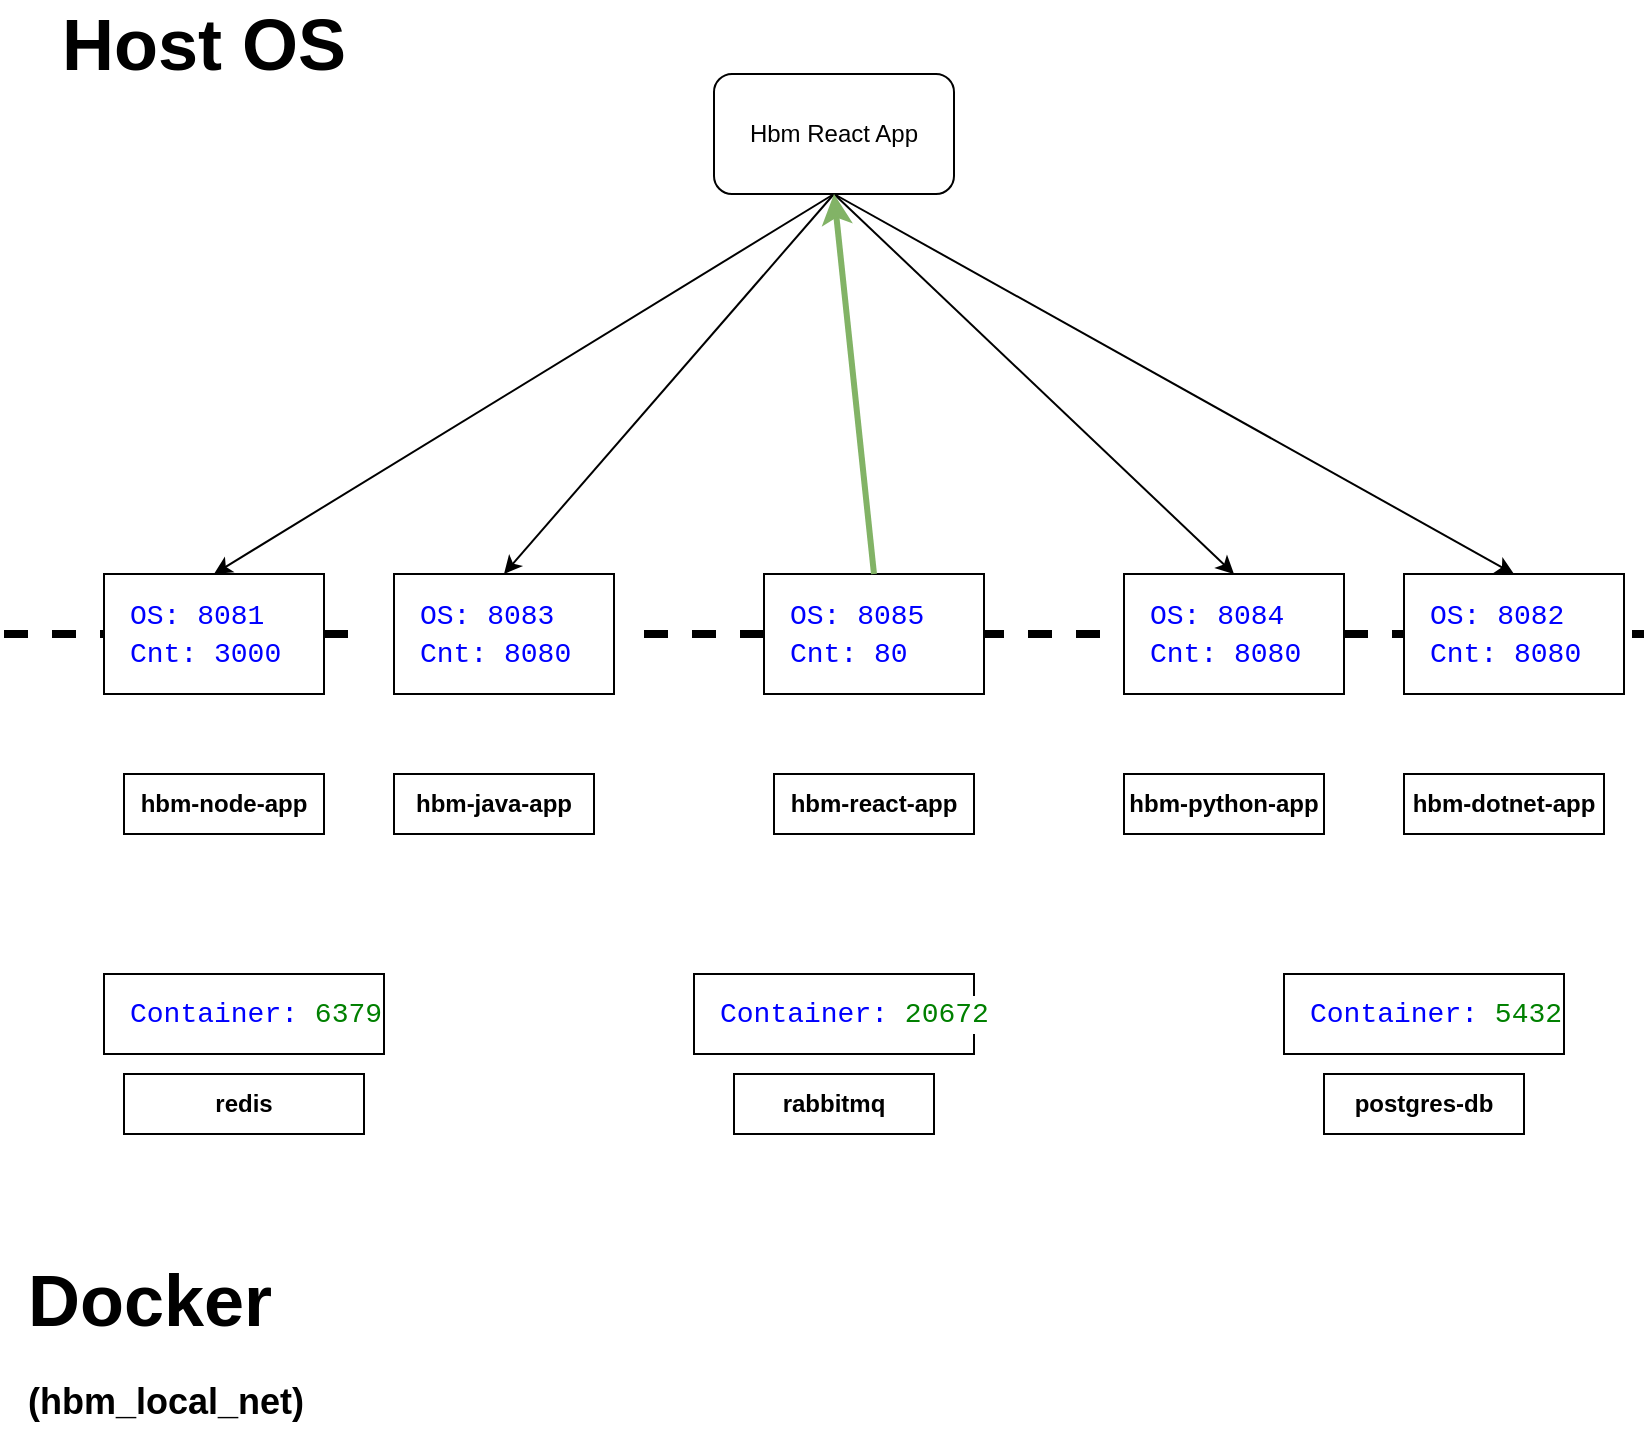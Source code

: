 <mxfile version="26.0.9">
  <diagram name="Page-1" id="Hd1QctK_ycgthDyzwRJV">
    <mxGraphModel dx="1562" dy="917" grid="1" gridSize="10" guides="1" tooltips="1" connect="1" arrows="1" fold="1" page="1" pageScale="1" pageWidth="850" pageHeight="1100" math="0" shadow="0">
      <root>
        <mxCell id="0" />
        <mxCell id="1" parent="0" />
        <mxCell id="LFHjzcVOOhwiKR8U0p6x-2" value="Host OS" style="text;html=1;align=center;verticalAlign=middle;whiteSpace=wrap;rounded=0;fontStyle=1;fontSize=36;" parent="1" vertex="1">
          <mxGeometry x="15" y="130" width="190" height="30" as="geometry" />
        </mxCell>
        <mxCell id="LFHjzcVOOhwiKR8U0p6x-4" value="Docker&lt;div&gt;&lt;font style=&quot;font-size: 18px;&quot;&gt;(hbm_local_net)&lt;/font&gt;&lt;/div&gt;" style="text;html=1;align=left;verticalAlign=middle;whiteSpace=wrap;rounded=0;fontStyle=1;fontSize=36;" parent="1" vertex="1">
          <mxGeometry x="20" y="780" width="60" height="30" as="geometry" />
        </mxCell>
        <mxCell id="LFHjzcVOOhwiKR8U0p6x-7" value="redis" style="rounded=0;whiteSpace=wrap;html=1;fontStyle=1" parent="1" vertex="1">
          <mxGeometry x="70" y="660" width="120" height="30" as="geometry" />
        </mxCell>
        <mxCell id="LFHjzcVOOhwiKR8U0p6x-8" value="postgres-db" style="rounded=0;whiteSpace=wrap;html=1;fontStyle=1" parent="1" vertex="1">
          <mxGeometry x="670" y="660" width="100" height="30" as="geometry" />
        </mxCell>
        <mxCell id="LFHjzcVOOhwiKR8U0p6x-9" value="rabbitmq" style="rounded=0;whiteSpace=wrap;html=1;fontStyle=1" parent="1" vertex="1">
          <mxGeometry x="375" y="660" width="100" height="30" as="geometry" />
        </mxCell>
        <mxCell id="LFHjzcVOOhwiKR8U0p6x-11" value="" style="endArrow=none;dashed=1;html=1;rounded=0;strokeWidth=4;" parent="1" source="PhkMaT-kQFNF9_gTiUD9-9" edge="1">
          <mxGeometry width="50" height="50" relative="1" as="geometry">
            <mxPoint x="330" y="440" as="sourcePoint" />
            <mxPoint x="830" y="440" as="targetPoint" />
          </mxGeometry>
        </mxCell>
        <mxCell id="LFHjzcVOOhwiKR8U0p6x-13" value="&lt;div&gt;Hbm React App&lt;/div&gt;" style="rounded=1;whiteSpace=wrap;html=1;" parent="1" vertex="1">
          <mxGeometry x="365" y="160" width="120" height="60" as="geometry" />
        </mxCell>
        <mxCell id="LFHjzcVOOhwiKR8U0p6x-15" value="" style="endArrow=classic;html=1;rounded=0;exitX=0.5;exitY=1;exitDx=0;exitDy=0;entryX=0.5;entryY=0;entryDx=0;entryDy=0;" parent="1" source="LFHjzcVOOhwiKR8U0p6x-13" target="LFHjzcVOOhwiKR8U0p6x-16" edge="1">
          <mxGeometry width="50" height="50" relative="1" as="geometry">
            <mxPoint x="400" y="500" as="sourcePoint" />
            <mxPoint x="170" y="380" as="targetPoint" />
          </mxGeometry>
        </mxCell>
        <mxCell id="LFHjzcVOOhwiKR8U0p6x-17" value="" style="endArrow=none;dashed=1;html=1;rounded=0;strokeWidth=4;" parent="1" target="LFHjzcVOOhwiKR8U0p6x-16" edge="1">
          <mxGeometry width="50" height="50" relative="1" as="geometry">
            <mxPoint x="10" y="440" as="sourcePoint" />
            <mxPoint x="830" y="440" as="targetPoint" />
          </mxGeometry>
        </mxCell>
        <mxCell id="LFHjzcVOOhwiKR8U0p6x-16" value="&lt;div style=&quot;background-color: rgb(255, 255, 255); font-family: Consolas, &amp;quot;Courier New&amp;quot;, monospace; font-size: 14px; line-height: 19px; white-space: pre;&quot;&gt;&lt;span style=&quot;color: rgb(0, 0, 255);&quot;&gt;OS: 8081&lt;br&gt;Cnt: 3000&lt;/span&gt;&lt;/div&gt;" style="rounded=0;whiteSpace=wrap;html=1;align=left;spacingLeft=11;" parent="1" vertex="1">
          <mxGeometry x="60" y="410" width="110" height="60" as="geometry" />
        </mxCell>
        <mxCell id="LFHjzcVOOhwiKR8U0p6x-23" value="" style="endArrow=classic;html=1;rounded=0;exitX=0.5;exitY=1;exitDx=0;exitDy=0;entryX=0.5;entryY=0;entryDx=0;entryDy=0;" parent="1" source="LFHjzcVOOhwiKR8U0p6x-13" edge="1">
          <mxGeometry width="50" height="50" relative="1" as="geometry">
            <mxPoint x="435" y="230" as="sourcePoint" />
            <mxPoint x="260" y="410" as="targetPoint" />
          </mxGeometry>
        </mxCell>
        <mxCell id="LFHjzcVOOhwiKR8U0p6x-24" value="" style="endArrow=classic;html=1;rounded=0;exitX=0.5;exitY=1;exitDx=0;exitDy=0;entryX=0.5;entryY=0;entryDx=0;entryDy=0;" parent="1" source="LFHjzcVOOhwiKR8U0p6x-13" target="PhkMaT-kQFNF9_gTiUD9-11" edge="1">
          <mxGeometry width="50" height="50" relative="1" as="geometry">
            <mxPoint x="435" y="230" as="sourcePoint" />
            <mxPoint x="730" y="410" as="targetPoint" />
          </mxGeometry>
        </mxCell>
        <mxCell id="LFHjzcVOOhwiKR8U0p6x-26" value="&lt;div style=&quot;background-color: rgb(255, 255, 255); font-family: Consolas, &amp;quot;Courier New&amp;quot;, monospace; font-size: 14px; line-height: 19px; white-space: pre;&quot;&gt;&lt;span style=&quot;color: rgb(0, 0, 255);&quot;&gt;Container: &lt;/span&gt;&lt;span style=&quot;color: rgb(0, 128, 0);&quot;&gt;6379&lt;/span&gt;&lt;/div&gt;" style="rounded=0;whiteSpace=wrap;html=1;align=left;spacingLeft=11;" parent="1" vertex="1">
          <mxGeometry x="60" y="610" width="140" height="40" as="geometry" />
        </mxCell>
        <mxCell id="LFHjzcVOOhwiKR8U0p6x-27" value="&lt;div style=&quot;background-color: rgb(255, 255, 255); font-family: Consolas, &amp;quot;Courier New&amp;quot;, monospace; font-size: 14px; line-height: 19px; white-space: pre;&quot;&gt;&lt;span style=&quot;color: rgb(0, 0, 255);&quot;&gt;Container: &lt;/span&gt;&lt;span style=&quot;color: rgb(0, 128, 0);&quot;&gt;20672&lt;/span&gt;&lt;/div&gt;" style="rounded=0;whiteSpace=wrap;html=1;align=left;spacingLeft=11;" parent="1" vertex="1">
          <mxGeometry x="355" y="610" width="140" height="40" as="geometry" />
        </mxCell>
        <mxCell id="LFHjzcVOOhwiKR8U0p6x-28" value="&lt;div style=&quot;background-color: rgb(255, 255, 255); font-family: Consolas, &amp;quot;Courier New&amp;quot;, monospace; font-size: 14px; line-height: 19px; white-space: pre;&quot;&gt;&lt;span style=&quot;color: rgb(0, 0, 255);&quot;&gt;Container: &lt;/span&gt;&lt;span style=&quot;color: rgb(0, 128, 0);&quot;&gt;5432&lt;/span&gt;&lt;/div&gt;" style="rounded=0;whiteSpace=wrap;html=1;align=left;spacingLeft=11;" parent="1" vertex="1">
          <mxGeometry x="650" y="610" width="140" height="40" as="geometry" />
        </mxCell>
        <mxCell id="PhkMaT-kQFNF9_gTiUD9-1" value="hbm-node-app" style="rounded=0;whiteSpace=wrap;html=1;fontStyle=1" vertex="1" parent="1">
          <mxGeometry x="70" y="510" width="100" height="30" as="geometry" />
        </mxCell>
        <mxCell id="PhkMaT-kQFNF9_gTiUD9-2" value="hbm-java-app" style="rounded=0;whiteSpace=wrap;html=1;fontStyle=1" vertex="1" parent="1">
          <mxGeometry x="205" y="510" width="100" height="30" as="geometry" />
        </mxCell>
        <mxCell id="PhkMaT-kQFNF9_gTiUD9-3" value="hbm-dotnet-app" style="rounded=0;whiteSpace=wrap;html=1;fontStyle=1" vertex="1" parent="1">
          <mxGeometry x="710" y="510" width="100" height="30" as="geometry" />
        </mxCell>
        <mxCell id="PhkMaT-kQFNF9_gTiUD9-4" value="hbm-python-app" style="rounded=0;whiteSpace=wrap;html=1;fontStyle=1" vertex="1" parent="1">
          <mxGeometry x="570" y="510" width="100" height="30" as="geometry" />
        </mxCell>
        <mxCell id="PhkMaT-kQFNF9_gTiUD9-5" value="hbm-react-app" style="rounded=0;whiteSpace=wrap;html=1;fontStyle=1" vertex="1" parent="1">
          <mxGeometry x="395" y="510" width="100" height="30" as="geometry" />
        </mxCell>
        <mxCell id="PhkMaT-kQFNF9_gTiUD9-6" value="" style="endArrow=none;dashed=1;html=1;rounded=0;strokeWidth=4;" edge="1" parent="1" source="LFHjzcVOOhwiKR8U0p6x-16">
          <mxGeometry width="50" height="50" relative="1" as="geometry">
            <mxPoint x="170" y="440" as="sourcePoint" />
            <mxPoint x="190" y="440" as="targetPoint" />
          </mxGeometry>
        </mxCell>
        <mxCell id="PhkMaT-kQFNF9_gTiUD9-7" value="&lt;div style=&quot;background-color: rgb(255, 255, 255); font-family: Consolas, &amp;quot;Courier New&amp;quot;, monospace; font-size: 14px; line-height: 19px; white-space: pre;&quot;&gt;&lt;span style=&quot;color: rgb(0, 0, 255);&quot;&gt;OS: 8083&lt;br&gt;Cnt: 8080&lt;/span&gt;&lt;/div&gt;" style="rounded=0;whiteSpace=wrap;html=1;align=left;spacingLeft=11;" vertex="1" parent="1">
          <mxGeometry x="205" y="410" width="110" height="60" as="geometry" />
        </mxCell>
        <mxCell id="PhkMaT-kQFNF9_gTiUD9-10" value="" style="endArrow=none;dashed=1;html=1;rounded=0;strokeWidth=4;" edge="1" parent="1" target="PhkMaT-kQFNF9_gTiUD9-9">
          <mxGeometry width="50" height="50" relative="1" as="geometry">
            <mxPoint x="330" y="440" as="sourcePoint" />
            <mxPoint x="830" y="440" as="targetPoint" />
          </mxGeometry>
        </mxCell>
        <mxCell id="PhkMaT-kQFNF9_gTiUD9-8" value="&lt;div style=&quot;background-color: rgb(255, 255, 255); font-family: Consolas, &amp;quot;Courier New&amp;quot;, monospace; font-size: 14px; line-height: 19px; white-space: pre;&quot;&gt;&lt;span style=&quot;color: rgb(0, 0, 255);&quot;&gt;OS: 8085&lt;br&gt;Cnt: 80&lt;/span&gt;&lt;/div&gt;" style="rounded=0;whiteSpace=wrap;html=1;align=left;spacingLeft=11;" vertex="1" parent="1">
          <mxGeometry x="390" y="410" width="110" height="60" as="geometry" />
        </mxCell>
        <mxCell id="PhkMaT-kQFNF9_gTiUD9-9" value="&lt;div style=&quot;background-color: rgb(255, 255, 255); font-family: Consolas, &amp;quot;Courier New&amp;quot;, monospace; font-size: 14px; line-height: 19px; white-space: pre;&quot;&gt;&lt;span style=&quot;color: rgb(0, 0, 255);&quot;&gt;OS: 8084&lt;br&gt;Cnt: 8080&lt;/span&gt;&lt;/div&gt;" style="rounded=0;whiteSpace=wrap;html=1;align=left;spacingLeft=11;" vertex="1" parent="1">
          <mxGeometry x="570" y="410" width="110" height="60" as="geometry" />
        </mxCell>
        <mxCell id="PhkMaT-kQFNF9_gTiUD9-11" value="&lt;div style=&quot;background-color: rgb(255, 255, 255); font-family: Consolas, &amp;quot;Courier New&amp;quot;, monospace; font-size: 14px; line-height: 19px; white-space: pre;&quot;&gt;&lt;span style=&quot;color: rgb(0, 0, 255);&quot;&gt;OS: 8082&lt;br&gt;Cnt: 8080&lt;/span&gt;&lt;/div&gt;" style="rounded=0;whiteSpace=wrap;html=1;align=left;spacingLeft=11;" vertex="1" parent="1">
          <mxGeometry x="710" y="410" width="110" height="60" as="geometry" />
        </mxCell>
        <mxCell id="PhkMaT-kQFNF9_gTiUD9-12" value="" style="endArrow=classic;html=1;rounded=0;exitX=0.5;exitY=1;exitDx=0;exitDy=0;entryX=0.5;entryY=0;entryDx=0;entryDy=0;" edge="1" parent="1" source="LFHjzcVOOhwiKR8U0p6x-13" target="PhkMaT-kQFNF9_gTiUD9-9">
          <mxGeometry width="50" height="50" relative="1" as="geometry">
            <mxPoint x="435" y="230" as="sourcePoint" />
            <mxPoint x="270" y="420" as="targetPoint" />
          </mxGeometry>
        </mxCell>
        <mxCell id="PhkMaT-kQFNF9_gTiUD9-13" value="" style="endArrow=classic;html=1;rounded=0;exitX=0.5;exitY=0;exitDx=0;exitDy=0;entryX=0.5;entryY=1;entryDx=0;entryDy=0;fillColor=#d5e8d4;strokeColor=#82b366;strokeWidth=3;" edge="1" parent="1" source="PhkMaT-kQFNF9_gTiUD9-8" target="LFHjzcVOOhwiKR8U0p6x-13">
          <mxGeometry width="50" height="50" relative="1" as="geometry">
            <mxPoint x="400" y="500" as="sourcePoint" />
            <mxPoint x="450" y="450" as="targetPoint" />
          </mxGeometry>
        </mxCell>
      </root>
    </mxGraphModel>
  </diagram>
</mxfile>
